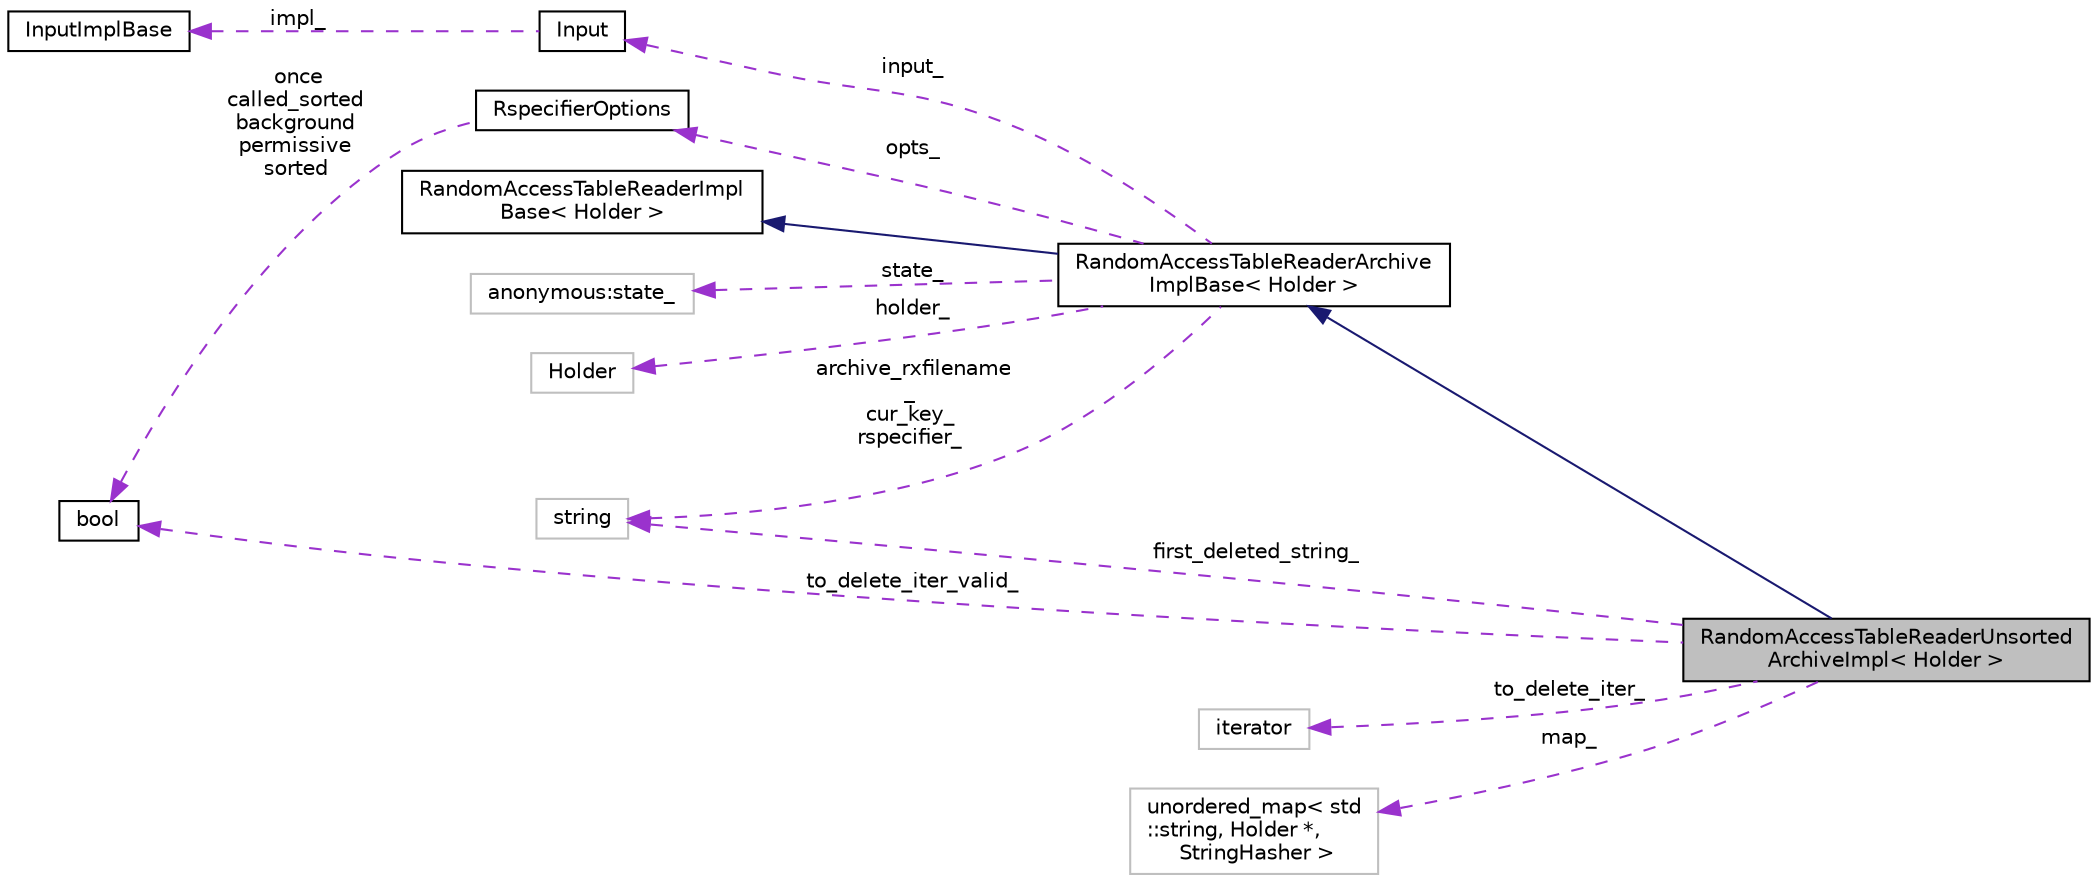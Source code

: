digraph "RandomAccessTableReaderUnsortedArchiveImpl&lt; Holder &gt;"
{
  edge [fontname="Helvetica",fontsize="10",labelfontname="Helvetica",labelfontsize="10"];
  node [fontname="Helvetica",fontsize="10",shape=record];
  rankdir="LR";
  Node3 [label="RandomAccessTableReaderUnsorted\lArchiveImpl\< Holder \>",height=0.2,width=0.4,color="black", fillcolor="grey75", style="filled", fontcolor="black"];
  Node4 -> Node3 [dir="back",color="midnightblue",fontsize="10",style="solid",fontname="Helvetica"];
  Node4 [label="RandomAccessTableReaderArchive\lImplBase\< Holder \>",height=0.2,width=0.4,color="black", fillcolor="white", style="filled",URL="$classkaldi_1_1RandomAccessTableReaderArchiveImplBase.html"];
  Node5 -> Node4 [dir="back",color="midnightblue",fontsize="10",style="solid",fontname="Helvetica"];
  Node5 [label="RandomAccessTableReaderImpl\lBase\< Holder \>",height=0.2,width=0.4,color="black", fillcolor="white", style="filled",URL="$classkaldi_1_1RandomAccessTableReaderImplBase.html"];
  Node6 -> Node4 [dir="back",color="darkorchid3",fontsize="10",style="dashed",label=" state_" ,fontname="Helvetica"];
  Node6 [label="anonymous:state_",height=0.2,width=0.4,color="grey75", fillcolor="white", style="filled"];
  Node7 -> Node4 [dir="back",color="darkorchid3",fontsize="10",style="dashed",label=" holder_" ,fontname="Helvetica"];
  Node7 [label="Holder",height=0.2,width=0.4,color="grey75", fillcolor="white", style="filled"];
  Node8 -> Node4 [dir="back",color="darkorchid3",fontsize="10",style="dashed",label=" archive_rxfilename\l_\ncur_key_\nrspecifier_" ,fontname="Helvetica"];
  Node8 [label="string",height=0.2,width=0.4,color="grey75", fillcolor="white", style="filled"];
  Node9 -> Node4 [dir="back",color="darkorchid3",fontsize="10",style="dashed",label=" input_" ,fontname="Helvetica"];
  Node9 [label="Input",height=0.2,width=0.4,color="black", fillcolor="white", style="filled",URL="$classkaldi_1_1Input.html"];
  Node10 -> Node9 [dir="back",color="darkorchid3",fontsize="10",style="dashed",label=" impl_" ,fontname="Helvetica"];
  Node10 [label="InputImplBase",height=0.2,width=0.4,color="black", fillcolor="white", style="filled",URL="$classkaldi_1_1InputImplBase.html"];
  Node11 -> Node4 [dir="back",color="darkorchid3",fontsize="10",style="dashed",label=" opts_" ,fontname="Helvetica"];
  Node11 [label="RspecifierOptions",height=0.2,width=0.4,color="black", fillcolor="white", style="filled",URL="$structkaldi_1_1RspecifierOptions.html"];
  Node12 -> Node11 [dir="back",color="darkorchid3",fontsize="10",style="dashed",label=" once\ncalled_sorted\nbackground\npermissive\nsorted" ,fontname="Helvetica"];
  Node12 [label="bool",height=0.2,width=0.4,color="black", fillcolor="white", style="filled",URL="$classbool.html"];
  Node13 -> Node3 [dir="back",color="darkorchid3",fontsize="10",style="dashed",label=" to_delete_iter_" ,fontname="Helvetica"];
  Node13 [label="iterator",height=0.2,width=0.4,color="grey75", fillcolor="white", style="filled"];
  Node8 -> Node3 [dir="back",color="darkorchid3",fontsize="10",style="dashed",label=" first_deleted_string_" ,fontname="Helvetica"];
  Node12 -> Node3 [dir="back",color="darkorchid3",fontsize="10",style="dashed",label=" to_delete_iter_valid_" ,fontname="Helvetica"];
  Node14 -> Node3 [dir="back",color="darkorchid3",fontsize="10",style="dashed",label=" map_" ,fontname="Helvetica"];
  Node14 [label="unordered_map\< std\l::string, Holder *,\l StringHasher \>",height=0.2,width=0.4,color="grey75", fillcolor="white", style="filled"];
}
